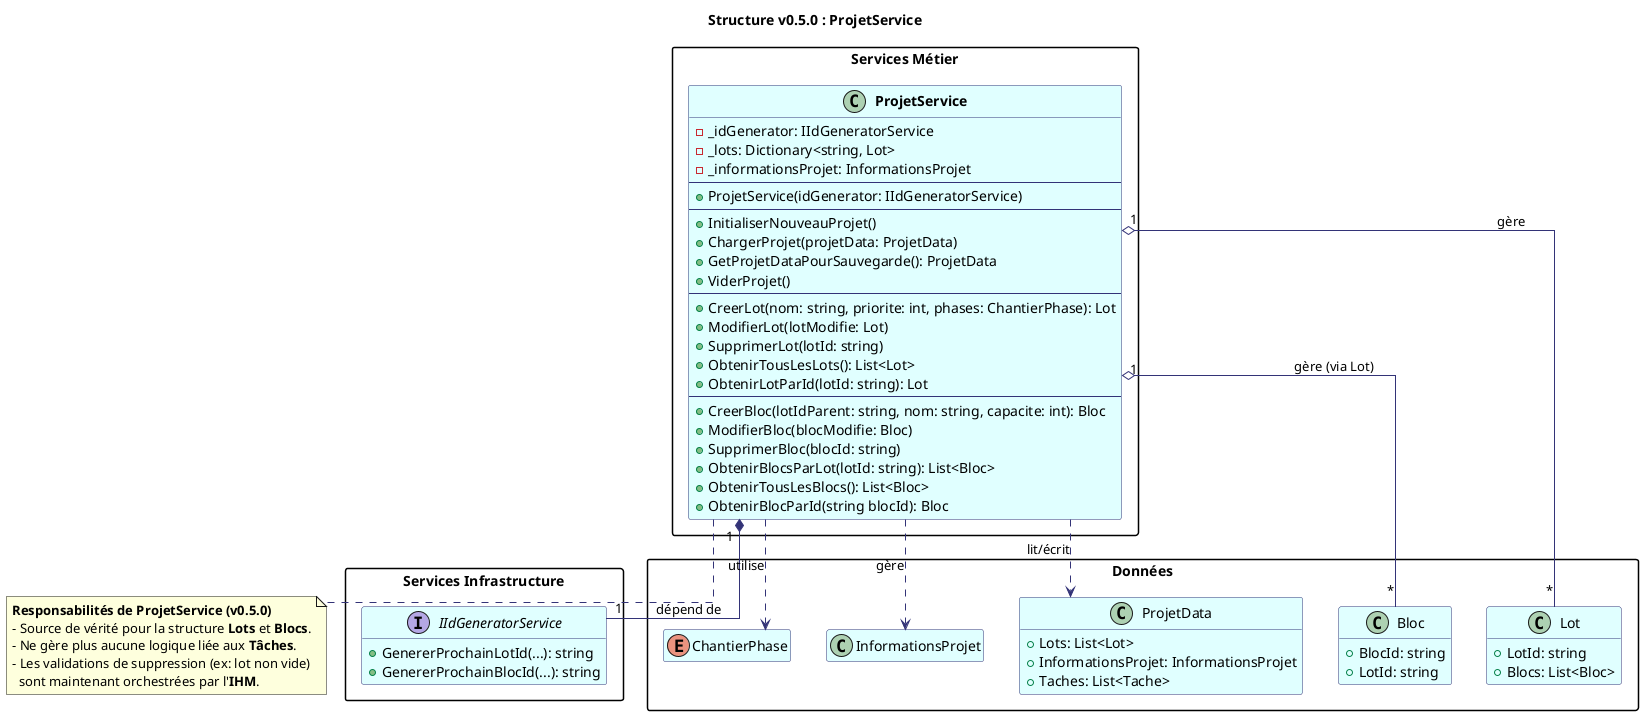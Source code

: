 @startuml
' --- Configuration ---
skinparam linetype ortho
skinparam packageStyle rectangle
skinparam class {
    BackgroundColor #LightCyan
    BorderColor #333377
    ArrowColor #333377
}
hide empty members

title Structure v0.5.0 : ProjetService

package "Services Métier" as Business {
    class "<b>ProjetService</b>" as ProjSvc {
        '-- Champs --'
        - _idGenerator: IIdGeneratorService
        - _lots: Dictionary<string, Lot>
        - _informationsProjet: InformationsProjet
        --
        '-- Constructeur --'
        + ProjetService(idGenerator: IIdGeneratorService)
        --
        '-- Cycle de vie du projet --'
        + InitialiserNouveauProjet()
        + ChargerProjet(projetData: ProjetData)
        + GetProjetDataPourSauvegarde(): ProjetData
        + ViderProjet()
        --
        '-- Gestion des Lots --'
        + CreerLot(nom: string, priorite: int, phases: ChantierPhase): Lot
        + ModifierLot(lotModifie: Lot)
        + SupprimerLot(lotId: string)
        + ObtenirTousLesLots(): List<Lot>
        + ObtenirLotParId(lotId: string): Lot
        --
        '-- Gestion des Blocs --'
        + CreerBloc(lotIdParent: string, nom: string, capacite: int): Bloc
        + ModifierBloc(blocModifie: Bloc)
        + SupprimerBloc(blocId: string)
        + ObtenirBlocsParLot(lotId: string): List<Bloc>
        + ObtenirTousLesBlocs(): List<Bloc>
        + ObtenirBlocParId(string blocId): Bloc
    }
}

package "Services Infrastructure" as Infra {
    interface IIdGeneratorService {
        + GenererProchainLotId(...): string
        + GenererProchainBlocId(...): string
    }
}

package "Données" as Data {
    class Lot {
        + LotId: string
        + Blocs: List<Bloc>
    }
    class Bloc {
        + BlocId: string
        + LotId: string
    }
    class ProjetData {
        + Lots: List<Lot>
        + InformationsProjet: InformationsProjet
        ' La liste de Taches est ici pour la persistance,
        ' mais n'est pas gérée par ProjetService.
        + Taches: List<Tache> 
    }
    class InformationsProjet
    enum ChantierPhase
}

' --- Relations ---
ProjSvc "1" *-- "1" IIdGeneratorService : "dépend de"
ProjSvc "1" o-- "*" Lot : "gère"
ProjSvc "1" o-- "*" Bloc : "gère (via Lot)"
ProjSvc ..> ProjetData : "lit/écrit"
ProjSvc ..> InformationsProjet : "gère"
ProjSvc ..> ChantierPhase : "utilise"

note bottom of ProjSvc
  <b>Responsabilités de ProjetService (v0.5.0)</b>
  - Source de vérité pour la structure <b>Lots</b> et <b>Blocs</b>.
  - Ne gère plus aucune logique liée aux <b>Tâches</b>.
  - Les validations de suppression (ex: lot non vide)
    sont maintenant orchestrées par l'<b>IHM</b>.
end note

@enduml